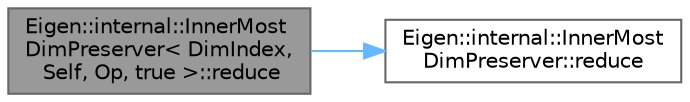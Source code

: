 digraph "Eigen::internal::InnerMostDimPreserver&lt; DimIndex, Self, Op, true &gt;::reduce"
{
 // LATEX_PDF_SIZE
  bgcolor="transparent";
  edge [fontname=Helvetica,fontsize=10,labelfontname=Helvetica,labelfontsize=10];
  node [fontname=Helvetica,fontsize=10,shape=box,height=0.2,width=0.4];
  rankdir="LR";
  Node1 [id="Node000001",label="Eigen::internal::InnerMost\lDimPreserver\< DimIndex,\l Self, Op, true \>::reduce",height=0.2,width=0.4,color="gray40", fillcolor="grey60", style="filled", fontcolor="black",tooltip=" "];
  Node1 -> Node2 [id="edge1_Node000001_Node000002",color="steelblue1",style="solid",tooltip=" "];
  Node2 [id="Node000002",label="Eigen::internal::InnerMost\lDimPreserver::reduce",height=0.2,width=0.4,color="grey40", fillcolor="white", style="filled",URL="$struct_eigen_1_1internal_1_1_inner_most_dim_preserver.html#a7d25b417bffae714178267664312db58",tooltip=" "];
}
